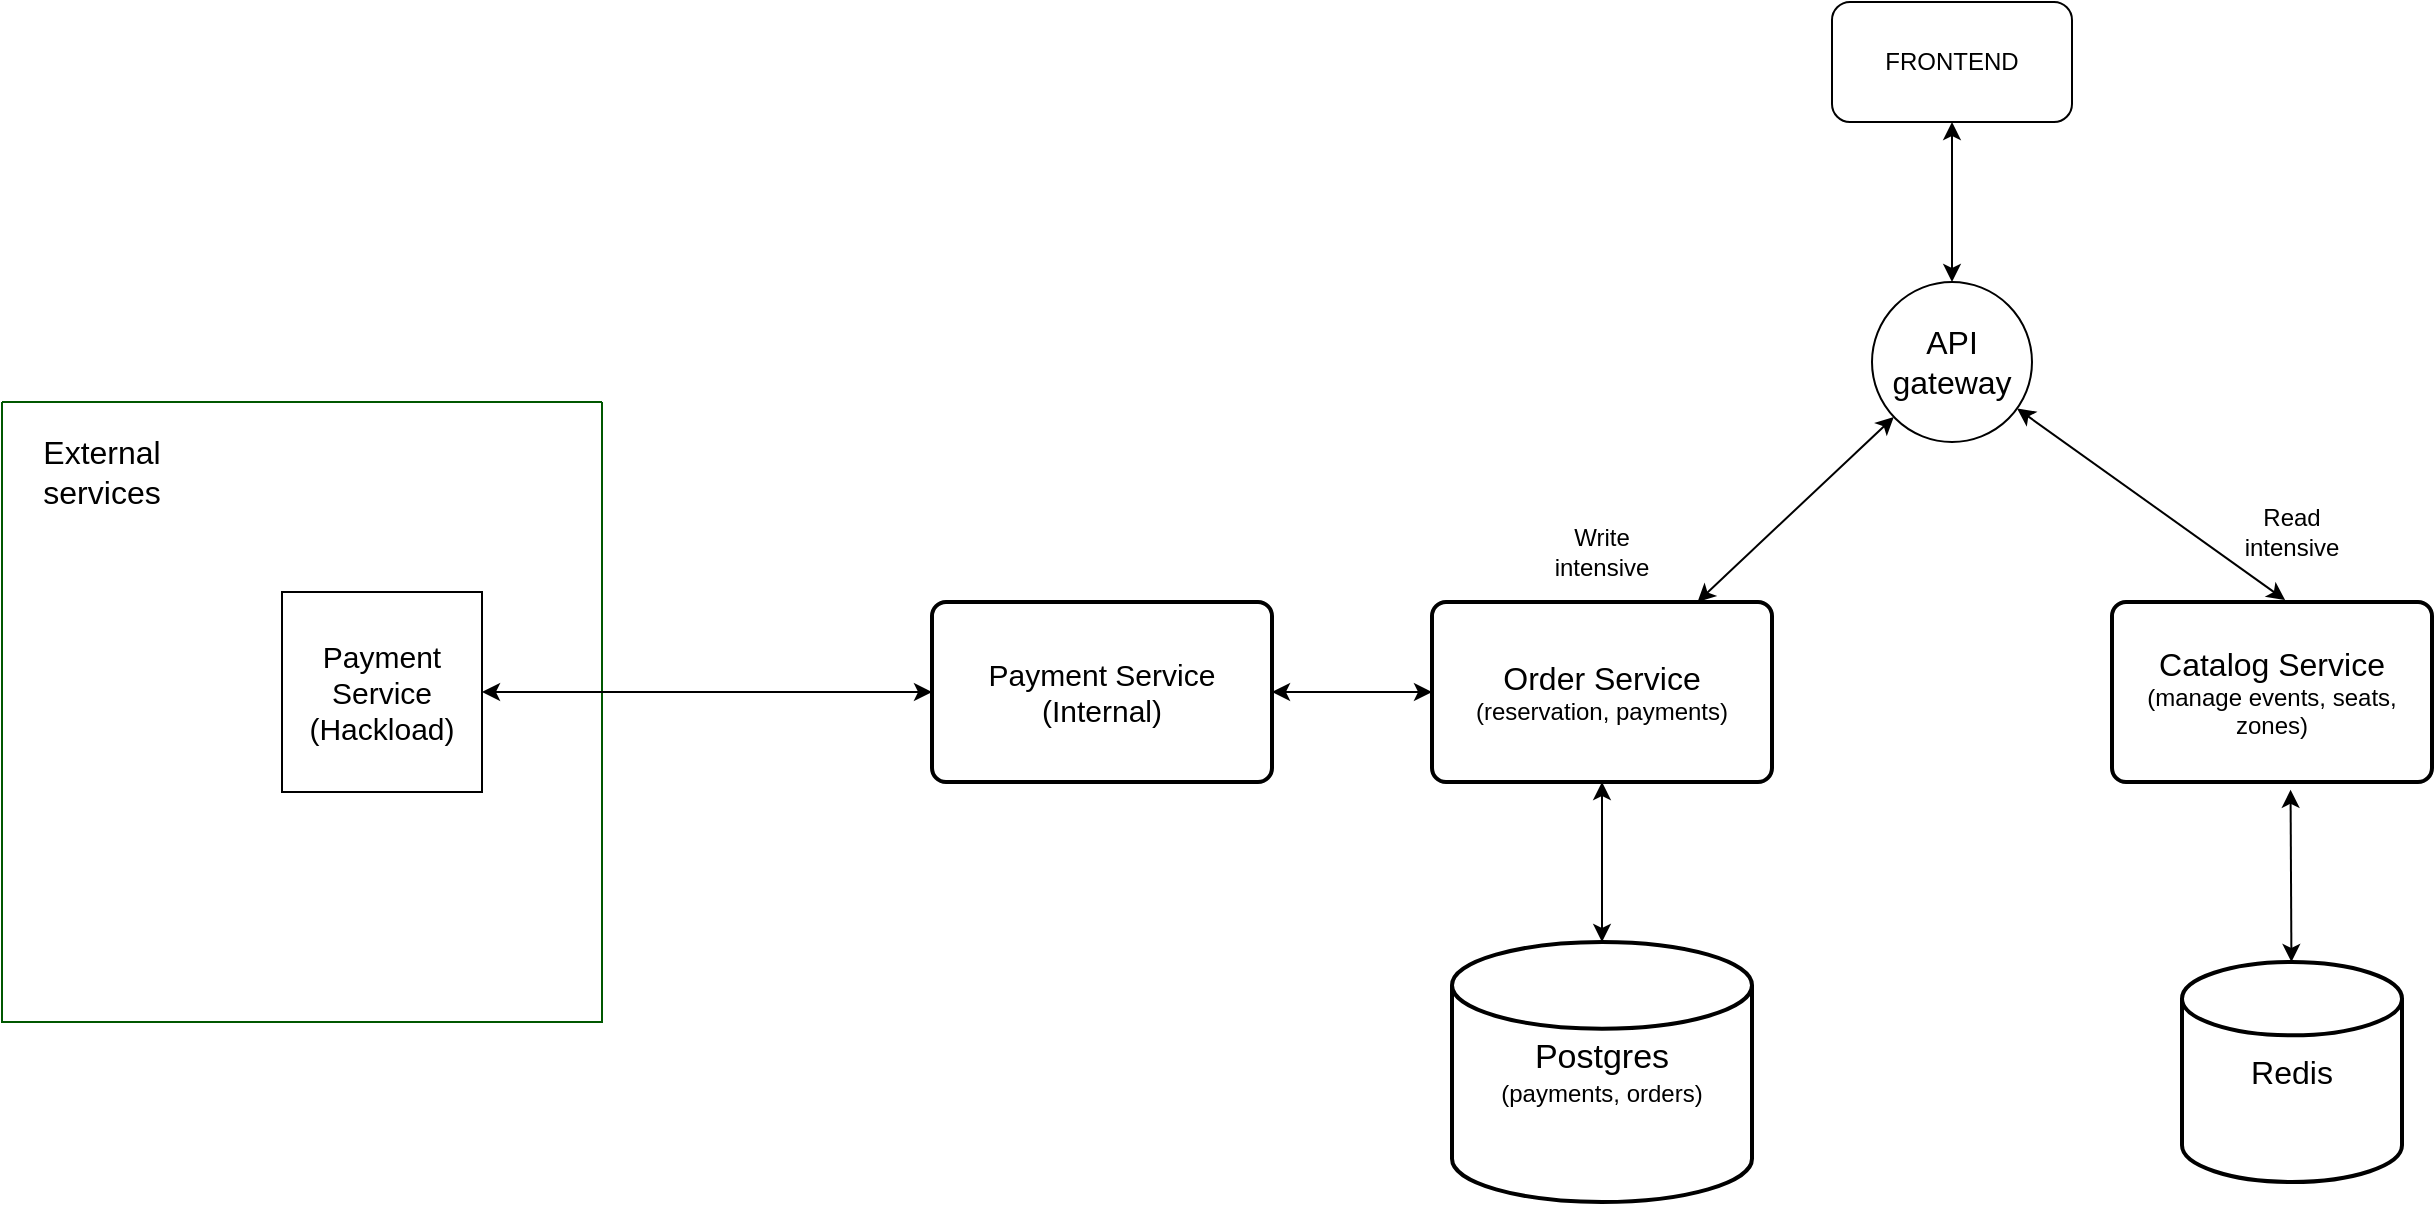 <mxfile version="28.0.9">
  <diagram name="Page-1" id="WH82sPr6WG5CvrV6LaHn">
    <mxGraphModel dx="2951" dy="1904" grid="1" gridSize="10" guides="1" tooltips="1" connect="1" arrows="1" fold="1" page="1" pageScale="1" pageWidth="850" pageHeight="1100" math="0" shadow="0">
      <root>
        <mxCell id="0" />
        <mxCell id="1" parent="0" />
        <mxCell id="GAI0VHIeiTXWtmZf6iD3-10" style="rounded=0;orthogonalLoop=1;jettySize=auto;html=1;entryX=0.5;entryY=1;entryDx=0;entryDy=0;startArrow=classic;startFill=1;" edge="1" parent="1" source="P9DBmMX6wSuy7aMpLpV5-1" target="P9DBmMX6wSuy7aMpLpV5-3">
          <mxGeometry relative="1" as="geometry" />
        </mxCell>
        <mxCell id="P9DBmMX6wSuy7aMpLpV5-1" value="&lt;font style=&quot;font-size: 17px;&quot;&gt;Postgres&lt;/font&gt;&lt;div&gt;(payments, orders)&lt;/div&gt;" style="strokeWidth=2;html=1;shape=mxgraph.flowchart.database;whiteSpace=wrap;" parent="1" vertex="1">
          <mxGeometry x="150" y="360" width="150" height="130" as="geometry" />
        </mxCell>
        <mxCell id="P9DBmMX6wSuy7aMpLpV5-3" value="&lt;font style=&quot;font-size: 16px;&quot;&gt;Order Service&lt;/font&gt;&lt;div&gt;&lt;font&gt;(reservation, payments)&lt;/font&gt;&lt;/div&gt;" style="rounded=1;whiteSpace=wrap;html=1;absoluteArcSize=1;arcSize=14;strokeWidth=2;" parent="1" vertex="1">
          <mxGeometry x="140" y="190" width="170" height="90" as="geometry" />
        </mxCell>
        <mxCell id="P9DBmMX6wSuy7aMpLpV5-4" value="&lt;font style=&quot;font-size: 16px;&quot;&gt;Catalog Service&lt;/font&gt;&lt;div&gt;&lt;font&gt;(manage events, seats, zones)&lt;/font&gt;&lt;/div&gt;" style="rounded=1;whiteSpace=wrap;html=1;absoluteArcSize=1;arcSize=14;strokeWidth=2;" parent="1" vertex="1">
          <mxGeometry x="480" y="190" width="160" height="90" as="geometry" />
        </mxCell>
        <mxCell id="P9DBmMX6wSuy7aMpLpV5-5" value="Write intensive" style="text;html=1;align=center;verticalAlign=middle;whiteSpace=wrap;rounded=0;" parent="1" vertex="1">
          <mxGeometry x="195" y="150" width="60" height="30" as="geometry" />
        </mxCell>
        <mxCell id="P9DBmMX6wSuy7aMpLpV5-6" value="Read intensive" style="text;html=1;align=center;verticalAlign=middle;whiteSpace=wrap;rounded=0;" parent="1" vertex="1">
          <mxGeometry x="540" y="140" width="60" height="30" as="geometry" />
        </mxCell>
        <mxCell id="GAI0VHIeiTXWtmZf6iD3-8" style="rounded=0;orthogonalLoop=1;jettySize=auto;html=1;startArrow=classic;startFill=1;" edge="1" parent="1" source="P9DBmMX6wSuy7aMpLpV5-7" target="P9DBmMX6wSuy7aMpLpV5-3">
          <mxGeometry relative="1" as="geometry" />
        </mxCell>
        <mxCell id="P9DBmMX6wSuy7aMpLpV5-7" value="&lt;font style=&quot;font-size: 16px;&quot;&gt;API&lt;/font&gt;&lt;div&gt;&lt;font style=&quot;font-size: 16px;&quot;&gt;gateway&lt;/font&gt;&lt;/div&gt;" style="ellipse;whiteSpace=wrap;html=1;aspect=fixed;" parent="1" vertex="1">
          <mxGeometry x="360" y="30" width="80" height="80" as="geometry" />
        </mxCell>
        <mxCell id="GAI0VHIeiTXWtmZf6iD3-1" value="&lt;font style=&quot;font-size: 16px;&quot;&gt;Redis&lt;/font&gt;" style="strokeWidth=2;html=1;shape=mxgraph.flowchart.database;whiteSpace=wrap;" vertex="1" parent="1">
          <mxGeometry x="515" y="370" width="110" height="110" as="geometry" />
        </mxCell>
        <mxCell id="GAI0VHIeiTXWtmZf6iD3-7" style="edgeStyle=orthogonalEdgeStyle;rounded=0;orthogonalLoop=1;jettySize=auto;html=1;entryX=0.5;entryY=0;entryDx=0;entryDy=0;startArrow=classic;startFill=1;" edge="1" parent="1" source="GAI0VHIeiTXWtmZf6iD3-5" target="P9DBmMX6wSuy7aMpLpV5-7">
          <mxGeometry relative="1" as="geometry" />
        </mxCell>
        <mxCell id="GAI0VHIeiTXWtmZf6iD3-5" value="FRONTEND" style="rounded=1;whiteSpace=wrap;html=1;" vertex="1" parent="1">
          <mxGeometry x="340" y="-110" width="120" height="60" as="geometry" />
        </mxCell>
        <mxCell id="GAI0VHIeiTXWtmZf6iD3-9" style="rounded=0;orthogonalLoop=1;jettySize=auto;html=1;entryX=0.541;entryY=-0.011;entryDx=0;entryDy=0;entryPerimeter=0;startArrow=classic;startFill=1;" edge="1" parent="1" source="P9DBmMX6wSuy7aMpLpV5-7" target="P9DBmMX6wSuy7aMpLpV5-4">
          <mxGeometry relative="1" as="geometry" />
        </mxCell>
        <mxCell id="GAI0VHIeiTXWtmZf6iD3-11" style="rounded=0;orthogonalLoop=1;jettySize=auto;html=1;entryX=0.558;entryY=1.043;entryDx=0;entryDy=0;entryPerimeter=0;startArrow=classic;startFill=1;" edge="1" parent="1" source="GAI0VHIeiTXWtmZf6iD3-1" target="P9DBmMX6wSuy7aMpLpV5-4">
          <mxGeometry relative="1" as="geometry" />
        </mxCell>
        <mxCell id="GAI0VHIeiTXWtmZf6iD3-13" value="" style="swimlane;startSize=0;fillColor=default;fontColor=#ffffff;strokeColor=#005700;fillStyle=auto;gradientColor=default;" vertex="1" parent="1">
          <mxGeometry x="-575" y="90" width="300" height="310" as="geometry" />
        </mxCell>
        <mxCell id="GAI0VHIeiTXWtmZf6iD3-2" value="&lt;font style=&quot;font-size: 15px;&quot;&gt;Payment Service&lt;br&gt;(Hackload)&lt;/font&gt;" style="whiteSpace=wrap;html=1;aspect=fixed;" vertex="1" parent="GAI0VHIeiTXWtmZf6iD3-13">
          <mxGeometry x="140" y="95" width="100" height="100" as="geometry" />
        </mxCell>
        <mxCell id="GAI0VHIeiTXWtmZf6iD3-15" value="&lt;font style=&quot;font-size: 16px;&quot;&gt;External services&lt;/font&gt;" style="text;html=1;align=center;verticalAlign=middle;whiteSpace=wrap;rounded=0;" vertex="1" parent="GAI0VHIeiTXWtmZf6iD3-13">
          <mxGeometry x="20" y="20" width="60" height="30" as="geometry" />
        </mxCell>
        <mxCell id="GAI0VHIeiTXWtmZf6iD3-18" style="rounded=0;orthogonalLoop=1;jettySize=auto;html=1;startArrow=classic;startFill=1;" edge="1" parent="1" source="GAI0VHIeiTXWtmZf6iD3-17" target="GAI0VHIeiTXWtmZf6iD3-2">
          <mxGeometry relative="1" as="geometry" />
        </mxCell>
        <mxCell id="GAI0VHIeiTXWtmZf6iD3-19" style="edgeStyle=orthogonalEdgeStyle;rounded=0;orthogonalLoop=1;jettySize=auto;html=1;entryX=0;entryY=0.5;entryDx=0;entryDy=0;startArrow=classic;startFill=1;" edge="1" parent="1" source="GAI0VHIeiTXWtmZf6iD3-17" target="P9DBmMX6wSuy7aMpLpV5-3">
          <mxGeometry relative="1" as="geometry" />
        </mxCell>
        <mxCell id="GAI0VHIeiTXWtmZf6iD3-17" value="&lt;span style=&quot;font-size: 15px;&quot;&gt;Payment Service&lt;/span&gt;&lt;br style=&quot;font-size: 15px;&quot;&gt;&lt;span style=&quot;font-size: 15px;&quot;&gt;(Internal)&lt;/span&gt;" style="rounded=1;whiteSpace=wrap;html=1;absoluteArcSize=1;arcSize=14;strokeWidth=2;" vertex="1" parent="1">
          <mxGeometry x="-110" y="190" width="170" height="90" as="geometry" />
        </mxCell>
      </root>
    </mxGraphModel>
  </diagram>
</mxfile>
